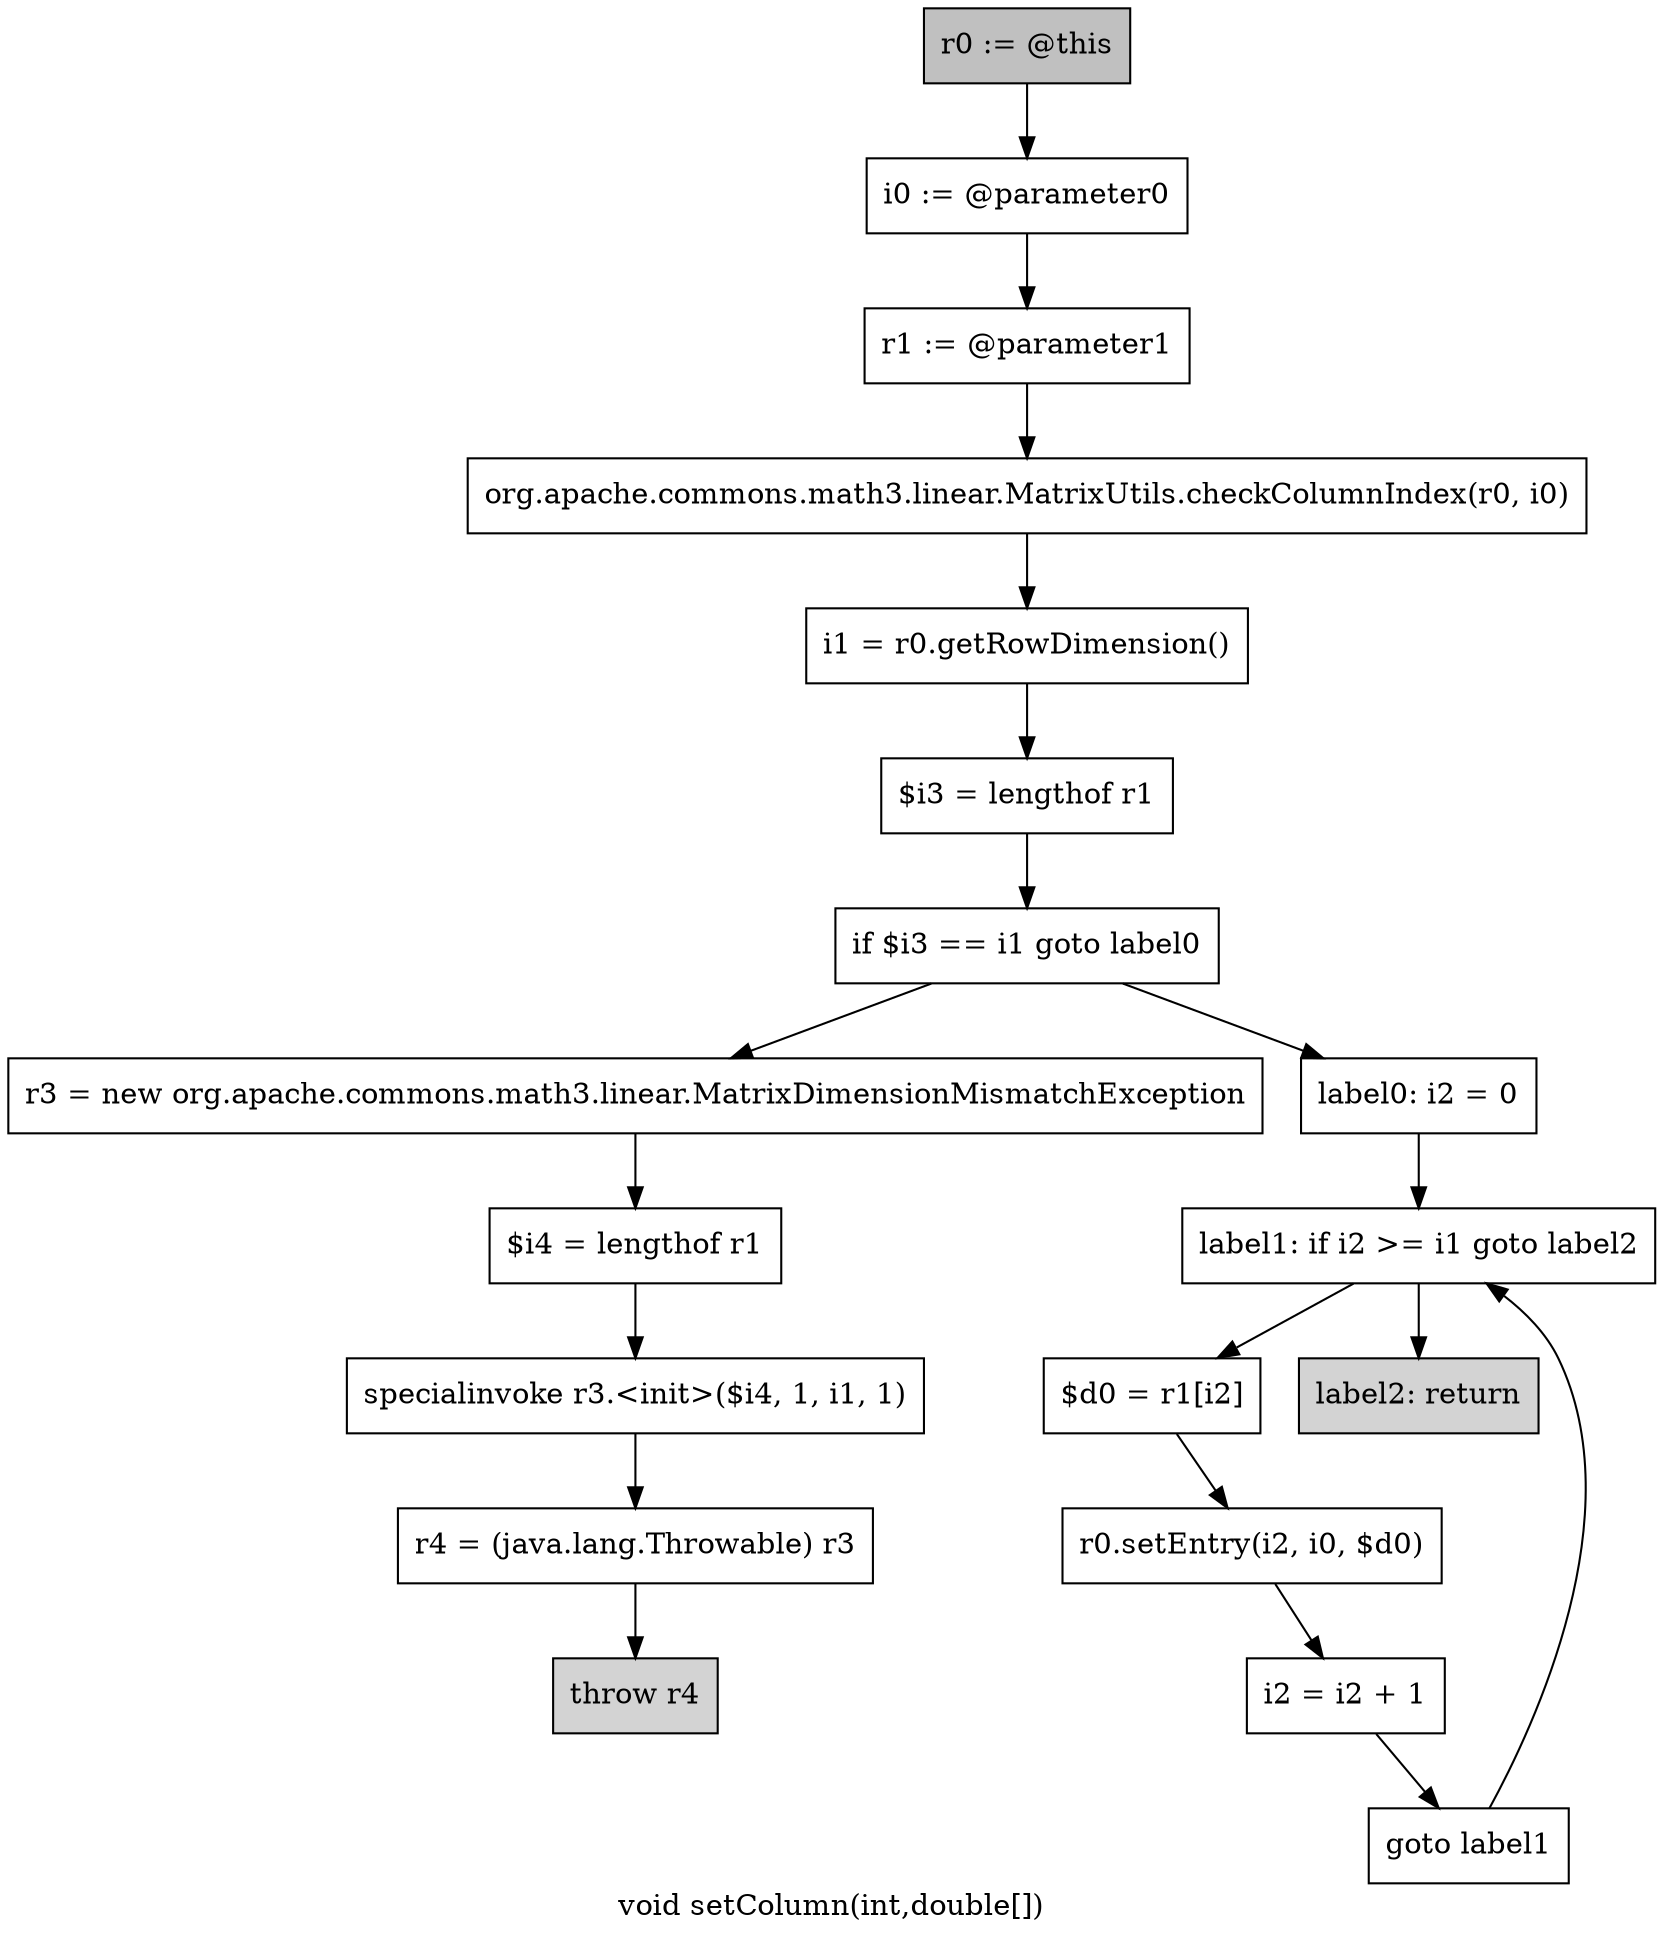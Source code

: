 digraph "void setColumn(int,double[])" {
    label="void setColumn(int,double[])";
    node [shape=box];
    "0" [style=filled,fillcolor=gray,label="r0 := @this",];
    "1" [label="i0 := @parameter0",];
    "0"->"1";
    "2" [label="r1 := @parameter1",];
    "1"->"2";
    "3" [label="org.apache.commons.math3.linear.MatrixUtils.checkColumnIndex(r0, i0)",];
    "2"->"3";
    "4" [label="i1 = r0.getRowDimension()",];
    "3"->"4";
    "5" [label="$i3 = lengthof r1",];
    "4"->"5";
    "6" [label="if $i3 == i1 goto label0",];
    "5"->"6";
    "7" [label="r3 = new org.apache.commons.math3.linear.MatrixDimensionMismatchException",];
    "6"->"7";
    "12" [label="label0: i2 = 0",];
    "6"->"12";
    "8" [label="$i4 = lengthof r1",];
    "7"->"8";
    "9" [label="specialinvoke r3.<init>($i4, 1, i1, 1)",];
    "8"->"9";
    "10" [label="r4 = (java.lang.Throwable) r3",];
    "9"->"10";
    "11" [style=filled,fillcolor=lightgray,label="throw r4",];
    "10"->"11";
    "13" [label="label1: if i2 >= i1 goto label2",];
    "12"->"13";
    "14" [label="$d0 = r1[i2]",];
    "13"->"14";
    "18" [style=filled,fillcolor=lightgray,label="label2: return",];
    "13"->"18";
    "15" [label="r0.setEntry(i2, i0, $d0)",];
    "14"->"15";
    "16" [label="i2 = i2 + 1",];
    "15"->"16";
    "17" [label="goto label1",];
    "16"->"17";
    "17"->"13";
}
